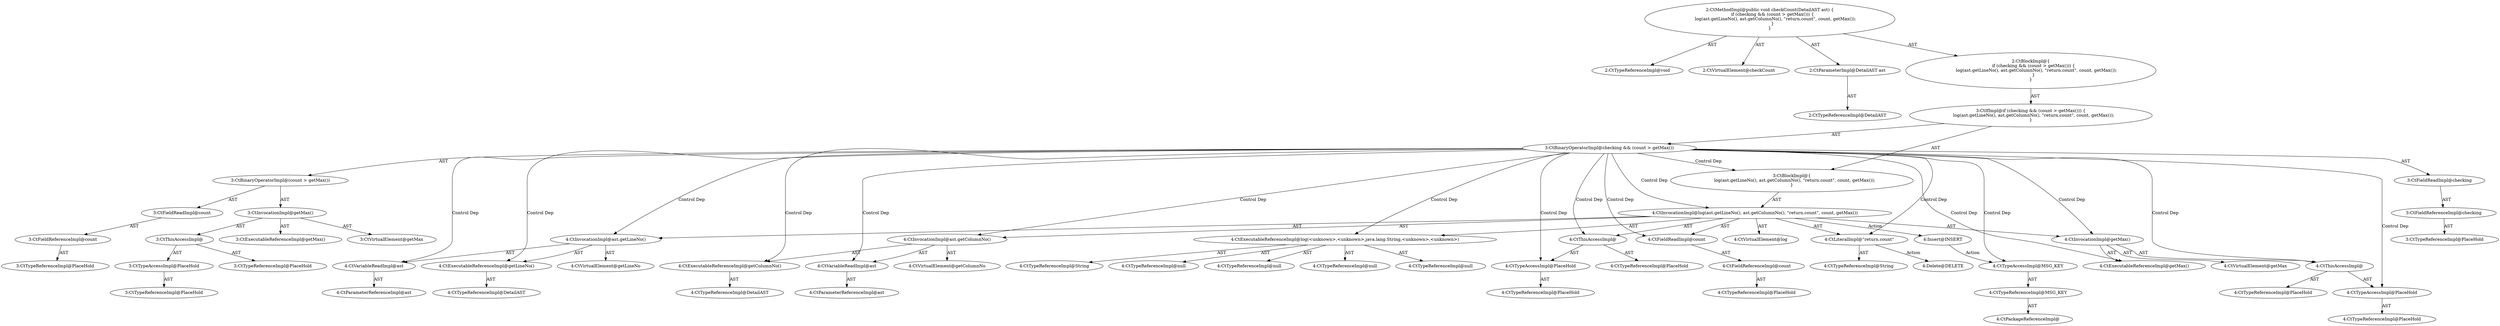 digraph "checkCount#?,DetailAST" {
0 [label="2:CtTypeReferenceImpl@void" shape=ellipse]
1 [label="2:CtVirtualElement@checkCount" shape=ellipse]
2 [label="2:CtParameterImpl@DetailAST ast" shape=ellipse]
3 [label="2:CtTypeReferenceImpl@DetailAST" shape=ellipse]
4 [label="3:CtFieldReferenceImpl@checking" shape=ellipse]
5 [label="3:CtTypeReferenceImpl@PlaceHold" shape=ellipse]
6 [label="3:CtFieldReadImpl@checking" shape=ellipse]
7 [label="3:CtFieldReferenceImpl@count" shape=ellipse]
8 [label="3:CtTypeReferenceImpl@PlaceHold" shape=ellipse]
9 [label="3:CtFieldReadImpl@count" shape=ellipse]
10 [label="3:CtExecutableReferenceImpl@getMax()" shape=ellipse]
11 [label="3:CtVirtualElement@getMax" shape=ellipse]
12 [label="3:CtTypeAccessImpl@PlaceHold" shape=ellipse]
13 [label="3:CtTypeReferenceImpl@PlaceHold" shape=ellipse]
14 [label="3:CtThisAccessImpl@" shape=ellipse]
15 [label="3:CtTypeReferenceImpl@PlaceHold" shape=ellipse]
16 [label="3:CtInvocationImpl@getMax()" shape=ellipse]
17 [label="3:CtBinaryOperatorImpl@(count > getMax())" shape=ellipse]
18 [label="3:CtBinaryOperatorImpl@checking && (count > getMax())" shape=ellipse]
19 [label="4:CtExecutableReferenceImpl@log(<unknown>,<unknown>,java.lang.String,<unknown>,<unknown>)" shape=ellipse]
20 [label="4:CtTypeReferenceImpl@null" shape=ellipse]
21 [label="4:CtTypeReferenceImpl@null" shape=ellipse]
22 [label="4:CtTypeReferenceImpl@String" shape=ellipse]
23 [label="4:CtTypeReferenceImpl@null" shape=ellipse]
24 [label="4:CtTypeReferenceImpl@null" shape=ellipse]
25 [label="4:CtVirtualElement@log" shape=ellipse]
26 [label="4:CtTypeAccessImpl@PlaceHold" shape=ellipse]
27 [label="4:CtTypeReferenceImpl@PlaceHold" shape=ellipse]
28 [label="4:CtThisAccessImpl@" shape=ellipse]
29 [label="4:CtTypeReferenceImpl@PlaceHold" shape=ellipse]
30 [label="4:CtExecutableReferenceImpl@getLineNo()" shape=ellipse]
31 [label="4:CtTypeReferenceImpl@DetailAST" shape=ellipse]
32 [label="4:CtVirtualElement@getLineNo" shape=ellipse]
33 [label="4:CtVariableReadImpl@ast" shape=ellipse]
34 [label="4:CtParameterReferenceImpl@ast" shape=ellipse]
35 [label="4:CtInvocationImpl@ast.getLineNo()" shape=ellipse]
36 [label="4:CtExecutableReferenceImpl@getColumnNo()" shape=ellipse]
37 [label="4:CtTypeReferenceImpl@DetailAST" shape=ellipse]
38 [label="4:CtVirtualElement@getColumnNo" shape=ellipse]
39 [label="4:CtVariableReadImpl@ast" shape=ellipse]
40 [label="4:CtParameterReferenceImpl@ast" shape=ellipse]
41 [label="4:CtInvocationImpl@ast.getColumnNo()" shape=ellipse]
42 [label="4:CtLiteralImpl@\"return.count\"" shape=ellipse]
43 [label="4:CtTypeReferenceImpl@String" shape=ellipse]
44 [label="4:CtFieldReferenceImpl@count" shape=ellipse]
45 [label="4:CtTypeReferenceImpl@PlaceHold" shape=ellipse]
46 [label="4:CtFieldReadImpl@count" shape=ellipse]
47 [label="4:CtExecutableReferenceImpl@getMax()" shape=ellipse]
48 [label="4:CtVirtualElement@getMax" shape=ellipse]
49 [label="4:CtTypeAccessImpl@PlaceHold" shape=ellipse]
50 [label="4:CtTypeReferenceImpl@PlaceHold" shape=ellipse]
51 [label="4:CtThisAccessImpl@" shape=ellipse]
52 [label="4:CtTypeReferenceImpl@PlaceHold" shape=ellipse]
53 [label="4:CtInvocationImpl@getMax()" shape=ellipse]
54 [label="4:CtInvocationImpl@log(ast.getLineNo(), ast.getColumnNo(), \"return.count\", count, getMax())" shape=ellipse]
55 [label="3:CtBlockImpl@\{
    log(ast.getLineNo(), ast.getColumnNo(), \"return.count\", count, getMax());
\}" shape=ellipse]
56 [label="3:CtIfImpl@if (checking && (count > getMax())) \{
    log(ast.getLineNo(), ast.getColumnNo(), \"return.count\", count, getMax());
\}" shape=ellipse]
57 [label="2:CtBlockImpl@\{
    if (checking && (count > getMax())) \{
        log(ast.getLineNo(), ast.getColumnNo(), \"return.count\", count, getMax());
    \}
\}" shape=ellipse]
58 [label="2:CtMethodImpl@public void checkCount(DetailAST ast) \{
    if (checking && (count > getMax())) \{
        log(ast.getLineNo(), ast.getColumnNo(), \"return.count\", count, getMax());
    \}
\}" shape=ellipse]
59 [label="4:Delete@DELETE" shape=ellipse]
60 [label="4:Insert@INSERT" shape=ellipse]
61 [label="4:CtPackageReferenceImpl@" shape=ellipse]
62 [label="4:CtTypeReferenceImpl@MSG_KEY" shape=ellipse]
63 [label="4:CtTypeAccessImpl@MSG_KEY" shape=ellipse]
2 -> 3 [label="AST"];
4 -> 5 [label="AST"];
6 -> 4 [label="AST"];
7 -> 8 [label="AST"];
9 -> 7 [label="AST"];
12 -> 13 [label="AST"];
14 -> 15 [label="AST"];
14 -> 12 [label="AST"];
16 -> 11 [label="AST"];
16 -> 14 [label="AST"];
16 -> 10 [label="AST"];
17 -> 9 [label="AST"];
17 -> 16 [label="AST"];
18 -> 6 [label="AST"];
18 -> 17 [label="AST"];
18 -> 55 [label="Control Dep"];
18 -> 54 [label="Control Dep"];
18 -> 19 [label="Control Dep"];
18 -> 28 [label="Control Dep"];
18 -> 26 [label="Control Dep"];
18 -> 35 [label="Control Dep"];
18 -> 30 [label="Control Dep"];
18 -> 33 [label="Control Dep"];
18 -> 41 [label="Control Dep"];
18 -> 36 [label="Control Dep"];
18 -> 39 [label="Control Dep"];
18 -> 42 [label="Control Dep"];
18 -> 46 [label="Control Dep"];
18 -> 53 [label="Control Dep"];
18 -> 47 [label="Control Dep"];
18 -> 51 [label="Control Dep"];
18 -> 49 [label="Control Dep"];
18 -> 63 [label="Control Dep"];
19 -> 20 [label="AST"];
19 -> 21 [label="AST"];
19 -> 22 [label="AST"];
19 -> 23 [label="AST"];
19 -> 24 [label="AST"];
26 -> 27 [label="AST"];
28 -> 29 [label="AST"];
28 -> 26 [label="AST"];
30 -> 31 [label="AST"];
33 -> 34 [label="AST"];
35 -> 32 [label="AST"];
35 -> 33 [label="AST"];
35 -> 30 [label="AST"];
36 -> 37 [label="AST"];
39 -> 40 [label="AST"];
41 -> 38 [label="AST"];
41 -> 39 [label="AST"];
41 -> 36 [label="AST"];
42 -> 43 [label="AST"];
42 -> 59 [label="Action"];
44 -> 45 [label="AST"];
46 -> 44 [label="AST"];
49 -> 50 [label="AST"];
51 -> 52 [label="AST"];
51 -> 49 [label="AST"];
53 -> 48 [label="AST"];
53 -> 51 [label="AST"];
53 -> 47 [label="AST"];
54 -> 25 [label="AST"];
54 -> 28 [label="AST"];
54 -> 19 [label="AST"];
54 -> 35 [label="AST"];
54 -> 41 [label="AST"];
54 -> 42 [label="AST"];
54 -> 46 [label="AST"];
54 -> 53 [label="AST"];
54 -> 60 [label="Action"];
55 -> 54 [label="AST"];
56 -> 18 [label="AST"];
56 -> 55 [label="AST"];
57 -> 56 [label="AST"];
58 -> 1 [label="AST"];
58 -> 0 [label="AST"];
58 -> 2 [label="AST"];
58 -> 57 [label="AST"];
60 -> 63 [label="Action"];
62 -> 61 [label="AST"];
63 -> 62 [label="AST"];
}